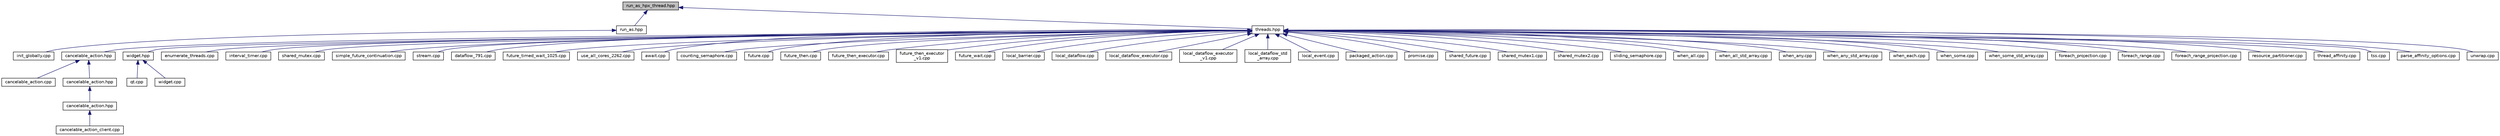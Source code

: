 digraph "run_as_hpx_thread.hpp"
{
  edge [fontname="Helvetica",fontsize="10",labelfontname="Helvetica",labelfontsize="10"];
  node [fontname="Helvetica",fontsize="10",shape=record];
  Node101 [label="run_as_hpx_thread.hpp",height=0.2,width=0.4,color="black", fillcolor="grey75", style="filled", fontcolor="black"];
  Node101 -> Node102 [dir="back",color="midnightblue",fontsize="10",style="solid",fontname="Helvetica"];
  Node102 [label="run_as.hpp",height=0.2,width=0.4,color="black", fillcolor="white", style="filled",URL="$da/d84/run__as_8hpp.html"];
  Node102 -> Node103 [dir="back",color="midnightblue",fontsize="10",style="solid",fontname="Helvetica"];
  Node103 [label="init_globally.cpp",height=0.2,width=0.4,color="black", fillcolor="white", style="filled",URL="$d6/dad/init__globally_8cpp.html"];
  Node101 -> Node104 [dir="back",color="midnightblue",fontsize="10",style="solid",fontname="Helvetica"];
  Node104 [label="threads.hpp",height=0.2,width=0.4,color="black", fillcolor="white", style="filled",URL="$d8/df1/threads_8hpp.html"];
  Node104 -> Node105 [dir="back",color="midnightblue",fontsize="10",style="solid",fontname="Helvetica"];
  Node105 [label="cancelable_action.hpp",height=0.2,width=0.4,color="black", fillcolor="white", style="filled",URL="$d5/d4d/server_2cancelable__action_8hpp.html"];
  Node105 -> Node106 [dir="back",color="midnightblue",fontsize="10",style="solid",fontname="Helvetica"];
  Node106 [label="cancelable_action.cpp",height=0.2,width=0.4,color="black", fillcolor="white", style="filled",URL="$d5/d0c/cancelable__action_8cpp.html"];
  Node105 -> Node107 [dir="back",color="midnightblue",fontsize="10",style="solid",fontname="Helvetica"];
  Node107 [label="cancelable_action.hpp",height=0.2,width=0.4,color="black", fillcolor="white", style="filled",URL="$d0/da3/stubs_2cancelable__action_8hpp.html"];
  Node107 -> Node108 [dir="back",color="midnightblue",fontsize="10",style="solid",fontname="Helvetica"];
  Node108 [label="cancelable_action.hpp",height=0.2,width=0.4,color="black", fillcolor="white", style="filled",URL="$d6/d28/cancelable__action_8hpp.html"];
  Node108 -> Node109 [dir="back",color="midnightblue",fontsize="10",style="solid",fontname="Helvetica"];
  Node109 [label="cancelable_action_client.cpp",height=0.2,width=0.4,color="black", fillcolor="white", style="filled",URL="$d1/db8/cancelable__action__client_8cpp.html"];
  Node104 -> Node110 [dir="back",color="midnightblue",fontsize="10",style="solid",fontname="Helvetica"];
  Node110 [label="widget.hpp",height=0.2,width=0.4,color="black", fillcolor="white", style="filled",URL="$d8/d24/widget_8hpp.html"];
  Node110 -> Node111 [dir="back",color="midnightblue",fontsize="10",style="solid",fontname="Helvetica"];
  Node111 [label="qt.cpp",height=0.2,width=0.4,color="black", fillcolor="white", style="filled",URL="$df/d90/qt_8cpp.html"];
  Node110 -> Node112 [dir="back",color="midnightblue",fontsize="10",style="solid",fontname="Helvetica"];
  Node112 [label="widget.cpp",height=0.2,width=0.4,color="black", fillcolor="white", style="filled",URL="$da/d15/widget_8cpp.html"];
  Node104 -> Node113 [dir="back",color="midnightblue",fontsize="10",style="solid",fontname="Helvetica"];
  Node113 [label="enumerate_threads.cpp",height=0.2,width=0.4,color="black", fillcolor="white", style="filled",URL="$d3/dd4/enumerate__threads_8cpp.html"];
  Node104 -> Node114 [dir="back",color="midnightblue",fontsize="10",style="solid",fontname="Helvetica"];
  Node114 [label="interval_timer.cpp",height=0.2,width=0.4,color="black", fillcolor="white", style="filled",URL="$de/df1/examples_2quickstart_2interval__timer_8cpp.html"];
  Node104 -> Node115 [dir="back",color="midnightblue",fontsize="10",style="solid",fontname="Helvetica"];
  Node115 [label="shared_mutex.cpp",height=0.2,width=0.4,color="black", fillcolor="white", style="filled",URL="$da/d0b/shared__mutex_8cpp.html"];
  Node104 -> Node116 [dir="back",color="midnightblue",fontsize="10",style="solid",fontname="Helvetica"];
  Node116 [label="simple_future_continuation.cpp",height=0.2,width=0.4,color="black", fillcolor="white", style="filled",URL="$d8/d3c/simple__future__continuation_8cpp.html"];
  Node104 -> Node117 [dir="back",color="midnightblue",fontsize="10",style="solid",fontname="Helvetica"];
  Node117 [label="stream.cpp",height=0.2,width=0.4,color="black", fillcolor="white", style="filled",URL="$da/d5f/stream_8cpp.html"];
  Node104 -> Node118 [dir="back",color="midnightblue",fontsize="10",style="solid",fontname="Helvetica"];
  Node118 [label="dataflow_791.cpp",height=0.2,width=0.4,color="black", fillcolor="white", style="filled",URL="$d6/da1/dataflow__791_8cpp.html"];
  Node104 -> Node119 [dir="back",color="midnightblue",fontsize="10",style="solid",fontname="Helvetica"];
  Node119 [label="future_timed_wait_1025.cpp",height=0.2,width=0.4,color="black", fillcolor="white", style="filled",URL="$de/d7d/future__timed__wait__1025_8cpp.html"];
  Node104 -> Node120 [dir="back",color="midnightblue",fontsize="10",style="solid",fontname="Helvetica"];
  Node120 [label="use_all_cores_2262.cpp",height=0.2,width=0.4,color="black", fillcolor="white", style="filled",URL="$d2/d10/use__all__cores__2262_8cpp.html"];
  Node104 -> Node121 [dir="back",color="midnightblue",fontsize="10",style="solid",fontname="Helvetica"];
  Node121 [label="await.cpp",height=0.2,width=0.4,color="black", fillcolor="white", style="filled",URL="$d6/d41/await_8cpp.html"];
  Node104 -> Node122 [dir="back",color="midnightblue",fontsize="10",style="solid",fontname="Helvetica"];
  Node122 [label="counting_semaphore.cpp",height=0.2,width=0.4,color="black", fillcolor="white", style="filled",URL="$df/de9/counting__semaphore_8cpp.html"];
  Node104 -> Node123 [dir="back",color="midnightblue",fontsize="10",style="solid",fontname="Helvetica"];
  Node123 [label="future.cpp",height=0.2,width=0.4,color="black", fillcolor="white", style="filled",URL="$d6/d4d/future_8cpp.html"];
  Node104 -> Node124 [dir="back",color="midnightblue",fontsize="10",style="solid",fontname="Helvetica"];
  Node124 [label="future_then.cpp",height=0.2,width=0.4,color="black", fillcolor="white", style="filled",URL="$df/da5/future__then_8cpp.html"];
  Node104 -> Node125 [dir="back",color="midnightblue",fontsize="10",style="solid",fontname="Helvetica"];
  Node125 [label="future_then_executor.cpp",height=0.2,width=0.4,color="black", fillcolor="white", style="filled",URL="$df/dbe/future__then__executor_8cpp.html"];
  Node104 -> Node126 [dir="back",color="midnightblue",fontsize="10",style="solid",fontname="Helvetica"];
  Node126 [label="future_then_executor\l_v1.cpp",height=0.2,width=0.4,color="black", fillcolor="white", style="filled",URL="$de/dc5/future__then__executor__v1_8cpp.html"];
  Node104 -> Node127 [dir="back",color="midnightblue",fontsize="10",style="solid",fontname="Helvetica"];
  Node127 [label="future_wait.cpp",height=0.2,width=0.4,color="black", fillcolor="white", style="filled",URL="$d6/d2f/future__wait_8cpp.html"];
  Node104 -> Node128 [dir="back",color="midnightblue",fontsize="10",style="solid",fontname="Helvetica"];
  Node128 [label="local_barrier.cpp",height=0.2,width=0.4,color="black", fillcolor="white", style="filled",URL="$d2/db4/tests_2unit_2lcos_2local__barrier_8cpp.html"];
  Node104 -> Node129 [dir="back",color="midnightblue",fontsize="10",style="solid",fontname="Helvetica"];
  Node129 [label="local_dataflow.cpp",height=0.2,width=0.4,color="black", fillcolor="white", style="filled",URL="$d9/d92/local__dataflow_8cpp.html"];
  Node104 -> Node130 [dir="back",color="midnightblue",fontsize="10",style="solid",fontname="Helvetica"];
  Node130 [label="local_dataflow_executor.cpp",height=0.2,width=0.4,color="black", fillcolor="white", style="filled",URL="$d2/d73/local__dataflow__executor_8cpp.html"];
  Node104 -> Node131 [dir="back",color="midnightblue",fontsize="10",style="solid",fontname="Helvetica"];
  Node131 [label="local_dataflow_executor\l_v1.cpp",height=0.2,width=0.4,color="black", fillcolor="white", style="filled",URL="$df/d49/local__dataflow__executor__v1_8cpp.html"];
  Node104 -> Node132 [dir="back",color="midnightblue",fontsize="10",style="solid",fontname="Helvetica"];
  Node132 [label="local_dataflow_std\l_array.cpp",height=0.2,width=0.4,color="black", fillcolor="white", style="filled",URL="$db/dcb/local__dataflow__std__array_8cpp.html"];
  Node104 -> Node133 [dir="back",color="midnightblue",fontsize="10",style="solid",fontname="Helvetica"];
  Node133 [label="local_event.cpp",height=0.2,width=0.4,color="black", fillcolor="white", style="filled",URL="$df/d9a/local__event_8cpp.html"];
  Node104 -> Node134 [dir="back",color="midnightblue",fontsize="10",style="solid",fontname="Helvetica"];
  Node134 [label="packaged_action.cpp",height=0.2,width=0.4,color="black", fillcolor="white", style="filled",URL="$d3/d63/packaged__action_8cpp.html"];
  Node104 -> Node135 [dir="back",color="midnightblue",fontsize="10",style="solid",fontname="Helvetica"];
  Node135 [label="promise.cpp",height=0.2,width=0.4,color="black", fillcolor="white", style="filled",URL="$d1/d4f/tests_2unit_2lcos_2promise_8cpp.html"];
  Node104 -> Node136 [dir="back",color="midnightblue",fontsize="10",style="solid",fontname="Helvetica"];
  Node136 [label="shared_future.cpp",height=0.2,width=0.4,color="black", fillcolor="white", style="filled",URL="$d3/d69/shared__future_8cpp.html"];
  Node104 -> Node137 [dir="back",color="midnightblue",fontsize="10",style="solid",fontname="Helvetica"];
  Node137 [label="shared_mutex1.cpp",height=0.2,width=0.4,color="black", fillcolor="white", style="filled",URL="$d8/d57/shared__mutex1_8cpp.html"];
  Node104 -> Node138 [dir="back",color="midnightblue",fontsize="10",style="solid",fontname="Helvetica"];
  Node138 [label="shared_mutex2.cpp",height=0.2,width=0.4,color="black", fillcolor="white", style="filled",URL="$d1/d40/shared__mutex2_8cpp.html"];
  Node104 -> Node139 [dir="back",color="midnightblue",fontsize="10",style="solid",fontname="Helvetica"];
  Node139 [label="sliding_semaphore.cpp",height=0.2,width=0.4,color="black", fillcolor="white", style="filled",URL="$d2/d38/sliding__semaphore_8cpp.html"];
  Node104 -> Node140 [dir="back",color="midnightblue",fontsize="10",style="solid",fontname="Helvetica"];
  Node140 [label="when_all.cpp",height=0.2,width=0.4,color="black", fillcolor="white", style="filled",URL="$da/d18/when__all_8cpp.html"];
  Node104 -> Node141 [dir="back",color="midnightblue",fontsize="10",style="solid",fontname="Helvetica"];
  Node141 [label="when_all_std_array.cpp",height=0.2,width=0.4,color="black", fillcolor="white", style="filled",URL="$d0/dfc/when__all__std__array_8cpp.html"];
  Node104 -> Node142 [dir="back",color="midnightblue",fontsize="10",style="solid",fontname="Helvetica"];
  Node142 [label="when_any.cpp",height=0.2,width=0.4,color="black", fillcolor="white", style="filled",URL="$d7/d30/when__any_8cpp.html"];
  Node104 -> Node143 [dir="back",color="midnightblue",fontsize="10",style="solid",fontname="Helvetica"];
  Node143 [label="when_any_std_array.cpp",height=0.2,width=0.4,color="black", fillcolor="white", style="filled",URL="$d3/d3d/when__any__std__array_8cpp.html"];
  Node104 -> Node144 [dir="back",color="midnightblue",fontsize="10",style="solid",fontname="Helvetica"];
  Node144 [label="when_each.cpp",height=0.2,width=0.4,color="black", fillcolor="white", style="filled",URL="$d0/d95/when__each_8cpp.html"];
  Node104 -> Node145 [dir="back",color="midnightblue",fontsize="10",style="solid",fontname="Helvetica"];
  Node145 [label="when_some.cpp",height=0.2,width=0.4,color="black", fillcolor="white", style="filled",URL="$dc/d48/when__some_8cpp.html"];
  Node104 -> Node146 [dir="back",color="midnightblue",fontsize="10",style="solid",fontname="Helvetica"];
  Node146 [label="when_some_std_array.cpp",height=0.2,width=0.4,color="black", fillcolor="white", style="filled",URL="$df/d4d/when__some__std__array_8cpp.html"];
  Node104 -> Node147 [dir="back",color="midnightblue",fontsize="10",style="solid",fontname="Helvetica"];
  Node147 [label="foreach_projection.cpp",height=0.2,width=0.4,color="black", fillcolor="white", style="filled",URL="$d3/d3e/foreach__projection_8cpp.html"];
  Node104 -> Node148 [dir="back",color="midnightblue",fontsize="10",style="solid",fontname="Helvetica"];
  Node148 [label="foreach_range.cpp",height=0.2,width=0.4,color="black", fillcolor="white", style="filled",URL="$d1/d8e/foreach__range_8cpp.html"];
  Node104 -> Node149 [dir="back",color="midnightblue",fontsize="10",style="solid",fontname="Helvetica"];
  Node149 [label="foreach_range_projection.cpp",height=0.2,width=0.4,color="black", fillcolor="white", style="filled",URL="$d6/d56/foreach__range__projection_8cpp.html"];
  Node104 -> Node150 [dir="back",color="midnightblue",fontsize="10",style="solid",fontname="Helvetica"];
  Node150 [label="resource_partitioner.cpp",height=0.2,width=0.4,color="black", fillcolor="white", style="filled",URL="$d8/dd8/resource__partitioner_8cpp.html"];
  Node104 -> Node151 [dir="back",color="midnightblue",fontsize="10",style="solid",fontname="Helvetica"];
  Node151 [label="thread_affinity.cpp",height=0.2,width=0.4,color="black", fillcolor="white", style="filled",URL="$da/dce/thread__affinity_8cpp.html"];
  Node104 -> Node152 [dir="back",color="midnightblue",fontsize="10",style="solid",fontname="Helvetica"];
  Node152 [label="tss.cpp",height=0.2,width=0.4,color="black", fillcolor="white", style="filled",URL="$dc/d69/tests_2unit_2threads_2tss_8cpp.html"];
  Node104 -> Node153 [dir="back",color="midnightblue",fontsize="10",style="solid",fontname="Helvetica"];
  Node153 [label="parse_affinity_options.cpp",height=0.2,width=0.4,color="black", fillcolor="white", style="filled",URL="$d2/db7/tests_2unit_2util_2parse__affinity__options_8cpp.html"];
  Node104 -> Node154 [dir="back",color="midnightblue",fontsize="10",style="solid",fontname="Helvetica"];
  Node154 [label="unwrap.cpp",height=0.2,width=0.4,color="black", fillcolor="white", style="filled",URL="$df/d62/unwrap_8cpp.html"];
}
